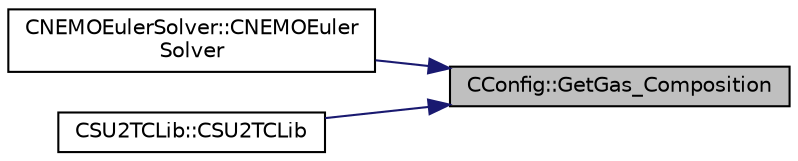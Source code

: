 digraph "CConfig::GetGas_Composition"
{
 // LATEX_PDF_SIZE
  edge [fontname="Helvetica",fontsize="10",labelfontname="Helvetica",labelfontsize="10"];
  node [fontname="Helvetica",fontsize="10",shape=record];
  rankdir="RL";
  Node1 [label="CConfig::GetGas_Composition",height=0.2,width=0.4,color="black", fillcolor="grey75", style="filled", fontcolor="black",tooltip="Provides the gas mass fractions of the flow."];
  Node1 -> Node2 [dir="back",color="midnightblue",fontsize="10",style="solid",fontname="Helvetica"];
  Node2 [label="CNEMOEulerSolver::CNEMOEuler\lSolver",height=0.2,width=0.4,color="black", fillcolor="white", style="filled",URL="$classCNEMOEulerSolver.html#a192d56e184ee19ad0b0dd3282b74f1e6",tooltip="Contructor of the class."];
  Node1 -> Node3 [dir="back",color="midnightblue",fontsize="10",style="solid",fontname="Helvetica"];
  Node3 [label="CSU2TCLib::CSU2TCLib",height=0.2,width=0.4,color="black", fillcolor="white", style="filled",URL="$classCSU2TCLib.html#a2de44fc2edca8490581f61cb0d88a779",tooltip="Constructor of the class."];
}
